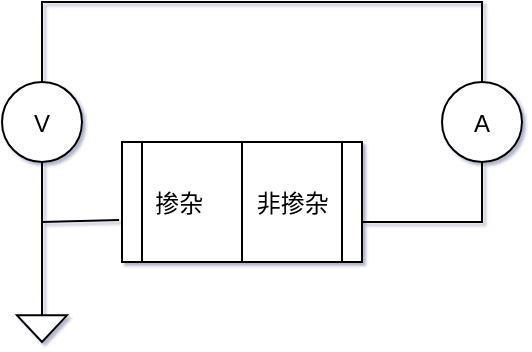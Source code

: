 <mxfile version="21.2.8" type="device">
  <diagram name="Page-1" id="16e2658f-23c8-b752-8be9-c03fbebb8bbe">
    <mxGraphModel dx="781" dy="544" grid="1" gridSize="10" guides="1" tooltips="1" connect="1" arrows="1" fold="1" page="1" pageScale="1" pageWidth="1100" pageHeight="850" background="none" math="0" shadow="1">
      <root>
        <mxCell id="0" />
        <mxCell id="1" parent="0" />
        <mxCell id="sHuig1NBjUDgtg2vQo4z-1" value="V" style="verticalLabelPosition=middle;shadow=0;dashed=0;align=center;verticalAlign=middle;strokeWidth=1;shape=ellipse;aspect=fixed;" vertex="1" parent="1">
          <mxGeometry x="240" y="220" width="40" height="40" as="geometry" />
        </mxCell>
        <mxCell id="sHuig1NBjUDgtg2vQo4z-2" value="A" style="verticalLabelPosition=middle;shadow=0;dashed=0;align=center;verticalAlign=middle;strokeWidth=1;shape=ellipse;aspect=fixed;" vertex="1" parent="1">
          <mxGeometry x="460" y="220" width="40" height="40" as="geometry" />
        </mxCell>
        <mxCell id="sHuig1NBjUDgtg2vQo4z-3" value="" style="pointerEvents=1;verticalLabelPosition=bottom;shadow=0;dashed=0;align=center;verticalAlign=top;shape=mxgraph.electrical.signal_sources.signal_ground;" vertex="1" parent="1">
          <mxGeometry x="247.5" y="330" width="25" height="20" as="geometry" />
        </mxCell>
        <mxCell id="sHuig1NBjUDgtg2vQo4z-4" value="掺杂        非掺杂" style="shape=process;backgroundOutline=1;rounded=0;glass=0;size=0.083;fillStyle=auto;fillColor=default;gradientColor=none;" vertex="1" parent="1">
          <mxGeometry x="300" y="250" width="120" height="60" as="geometry" />
        </mxCell>
        <mxCell id="sHuig1NBjUDgtg2vQo4z-5" value="" style="endArrow=none;rounded=0;entryX=0.5;entryY=0;entryDx=0;entryDy=0;exitX=0.5;exitY=1;exitDx=0;exitDy=0;" edge="1" parent="1" source="sHuig1NBjUDgtg2vQo4z-4" target="sHuig1NBjUDgtg2vQo4z-4">
          <mxGeometry width="50" height="50" relative="1" as="geometry">
            <mxPoint x="380" y="310" as="sourcePoint" />
            <mxPoint x="430" y="260" as="targetPoint" />
            <Array as="points">
              <mxPoint x="360" y="290" />
            </Array>
          </mxGeometry>
        </mxCell>
        <mxCell id="sHuig1NBjUDgtg2vQo4z-6" value="" style="endArrow=none;rounded=0;exitX=0.5;exitY=0;exitDx=0;exitDy=0;exitPerimeter=0;entryX=0.5;entryY=1;entryDx=0;entryDy=0;" edge="1" parent="1" source="sHuig1NBjUDgtg2vQo4z-3" target="sHuig1NBjUDgtg2vQo4z-1">
          <mxGeometry width="50" height="50" relative="1" as="geometry">
            <mxPoint x="380" y="310" as="sourcePoint" />
            <mxPoint x="430" y="260" as="targetPoint" />
          </mxGeometry>
        </mxCell>
        <mxCell id="sHuig1NBjUDgtg2vQo4z-8" value="" style="endArrow=none;rounded=0;entryX=0.5;entryY=0;entryDx=0;entryDy=0;exitX=0.5;exitY=0;exitDx=0;exitDy=0;" edge="1" parent="1" source="sHuig1NBjUDgtg2vQo4z-2" target="sHuig1NBjUDgtg2vQo4z-1">
          <mxGeometry width="50" height="50" relative="1" as="geometry">
            <mxPoint x="380" y="310" as="sourcePoint" />
            <mxPoint x="430" y="260" as="targetPoint" />
            <Array as="points">
              <mxPoint x="480" y="180" />
              <mxPoint x="430" y="180" />
              <mxPoint x="260" y="180" />
            </Array>
          </mxGeometry>
        </mxCell>
        <mxCell id="sHuig1NBjUDgtg2vQo4z-9" value="" style="endArrow=none;rounded=0;entryX=0.5;entryY=1;entryDx=0;entryDy=0;" edge="1" parent="1" target="sHuig1NBjUDgtg2vQo4z-2">
          <mxGeometry width="50" height="50" relative="1" as="geometry">
            <mxPoint x="420" y="290" as="sourcePoint" />
            <mxPoint x="430" y="260" as="targetPoint" />
            <Array as="points">
              <mxPoint x="480" y="290" />
            </Array>
          </mxGeometry>
        </mxCell>
        <mxCell id="sHuig1NBjUDgtg2vQo4z-10" value="" style="endArrow=none;rounded=0;entryX=-0.012;entryY=0.65;entryDx=0;entryDy=0;entryPerimeter=0;" edge="1" parent="1" target="sHuig1NBjUDgtg2vQo4z-4">
          <mxGeometry width="50" height="50" relative="1" as="geometry">
            <mxPoint x="260" y="290" as="sourcePoint" />
            <mxPoint x="430" y="260" as="targetPoint" />
          </mxGeometry>
        </mxCell>
      </root>
    </mxGraphModel>
  </diagram>
</mxfile>
